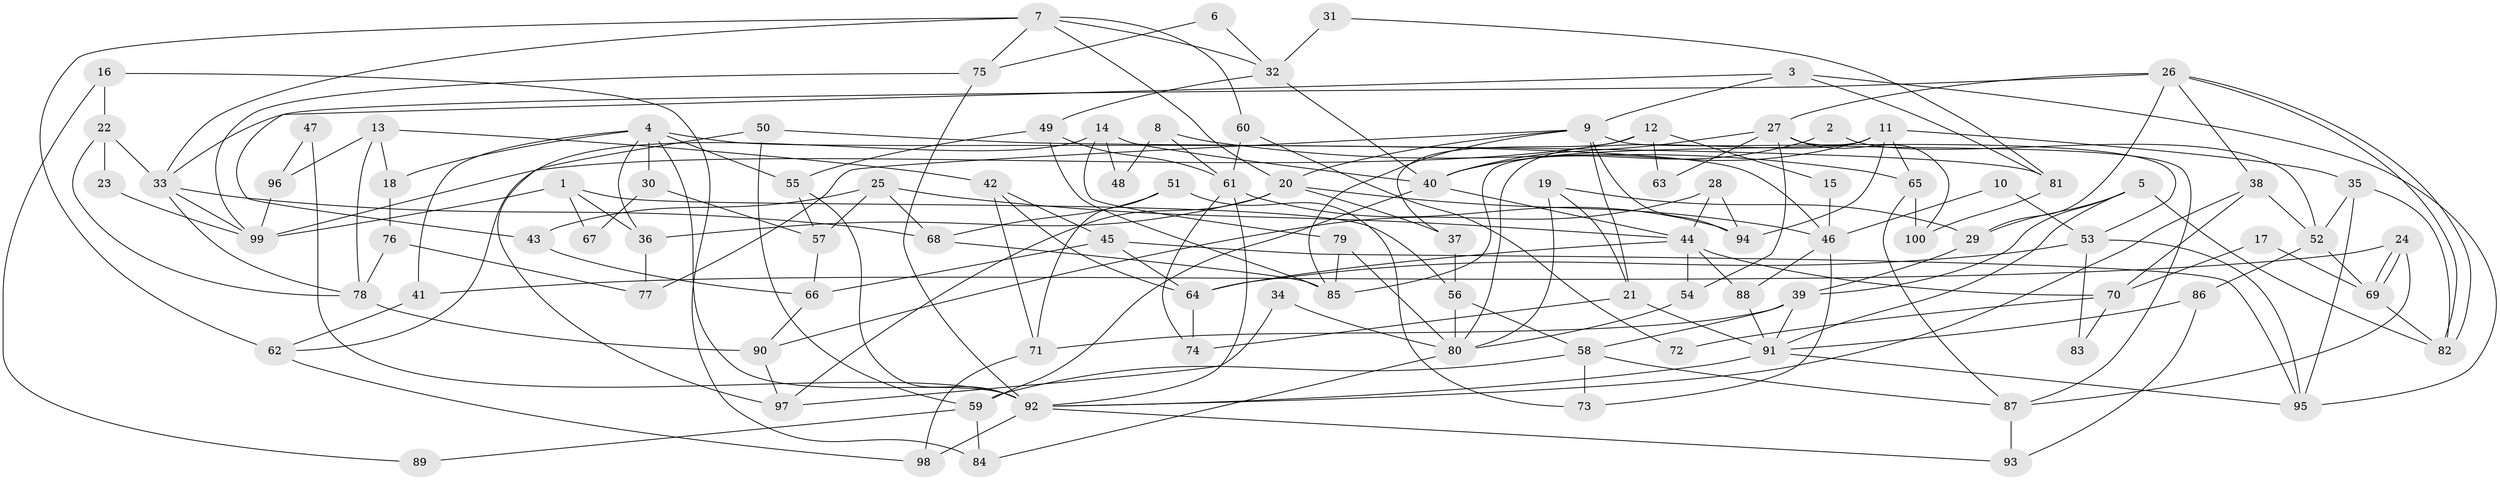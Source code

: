 // Generated by graph-tools (version 1.1) at 2025/38/02/21/25 10:38:59]
// undirected, 100 vertices, 200 edges
graph export_dot {
graph [start="1"]
  node [color=gray90,style=filled];
  1;
  2;
  3;
  4;
  5;
  6;
  7;
  8;
  9;
  10;
  11;
  12;
  13;
  14;
  15;
  16;
  17;
  18;
  19;
  20;
  21;
  22;
  23;
  24;
  25;
  26;
  27;
  28;
  29;
  30;
  31;
  32;
  33;
  34;
  35;
  36;
  37;
  38;
  39;
  40;
  41;
  42;
  43;
  44;
  45;
  46;
  47;
  48;
  49;
  50;
  51;
  52;
  53;
  54;
  55;
  56;
  57;
  58;
  59;
  60;
  61;
  62;
  63;
  64;
  65;
  66;
  67;
  68;
  69;
  70;
  71;
  72;
  73;
  74;
  75;
  76;
  77;
  78;
  79;
  80;
  81;
  82;
  83;
  84;
  85;
  86;
  87;
  88;
  89;
  90;
  91;
  92;
  93;
  94;
  95;
  96;
  97;
  98;
  99;
  100;
  1 -- 56;
  1 -- 36;
  1 -- 67;
  1 -- 99;
  2 -- 52;
  2 -- 40;
  3 -- 81;
  3 -- 95;
  3 -- 9;
  3 -- 43;
  4 -- 55;
  4 -- 92;
  4 -- 18;
  4 -- 30;
  4 -- 36;
  4 -- 41;
  4 -- 46;
  5 -- 82;
  5 -- 29;
  5 -- 39;
  5 -- 91;
  6 -- 75;
  6 -- 32;
  7 -- 62;
  7 -- 33;
  7 -- 20;
  7 -- 32;
  7 -- 60;
  7 -- 75;
  8 -- 61;
  8 -- 65;
  8 -- 48;
  9 -- 53;
  9 -- 20;
  9 -- 21;
  9 -- 77;
  9 -- 85;
  9 -- 94;
  10 -- 46;
  10 -- 53;
  11 -- 35;
  11 -- 40;
  11 -- 65;
  11 -- 80;
  11 -- 85;
  11 -- 94;
  12 -- 37;
  12 -- 99;
  12 -- 15;
  12 -- 63;
  13 -- 42;
  13 -- 78;
  13 -- 18;
  13 -- 96;
  14 -- 79;
  14 -- 40;
  14 -- 48;
  14 -- 62;
  15 -- 46;
  16 -- 22;
  16 -- 84;
  16 -- 89;
  17 -- 70;
  17 -- 69;
  18 -- 76;
  19 -- 29;
  19 -- 21;
  19 -- 80;
  20 -- 36;
  20 -- 37;
  20 -- 46;
  20 -- 97;
  21 -- 91;
  21 -- 74;
  22 -- 78;
  22 -- 33;
  22 -- 23;
  23 -- 99;
  24 -- 41;
  24 -- 69;
  24 -- 69;
  24 -- 87;
  25 -- 68;
  25 -- 44;
  25 -- 43;
  25 -- 57;
  26 -- 27;
  26 -- 82;
  26 -- 82;
  26 -- 29;
  26 -- 33;
  26 -- 38;
  27 -- 54;
  27 -- 87;
  27 -- 40;
  27 -- 63;
  27 -- 100;
  28 -- 94;
  28 -- 44;
  28 -- 90;
  29 -- 39;
  30 -- 57;
  30 -- 67;
  31 -- 81;
  31 -- 32;
  32 -- 49;
  32 -- 40;
  33 -- 99;
  33 -- 68;
  33 -- 78;
  34 -- 80;
  34 -- 97;
  35 -- 95;
  35 -- 52;
  35 -- 82;
  36 -- 77;
  37 -- 56;
  38 -- 52;
  38 -- 70;
  38 -- 92;
  39 -- 91;
  39 -- 58;
  39 -- 71;
  40 -- 44;
  40 -- 59;
  41 -- 62;
  42 -- 64;
  42 -- 45;
  42 -- 71;
  43 -- 66;
  44 -- 88;
  44 -- 54;
  44 -- 64;
  44 -- 70;
  45 -- 66;
  45 -- 64;
  45 -- 95;
  46 -- 73;
  46 -- 88;
  47 -- 92;
  47 -- 96;
  49 -- 61;
  49 -- 85;
  49 -- 55;
  50 -- 59;
  50 -- 97;
  50 -- 81;
  51 -- 68;
  51 -- 71;
  51 -- 73;
  52 -- 69;
  52 -- 86;
  53 -- 64;
  53 -- 95;
  53 -- 83;
  54 -- 80;
  55 -- 57;
  55 -- 92;
  56 -- 80;
  56 -- 58;
  57 -- 66;
  58 -- 73;
  58 -- 59;
  58 -- 87;
  59 -- 84;
  59 -- 89;
  60 -- 61;
  60 -- 72;
  61 -- 92;
  61 -- 94;
  61 -- 74;
  62 -- 98;
  64 -- 74;
  65 -- 87;
  65 -- 100;
  66 -- 90;
  68 -- 85;
  69 -- 82;
  70 -- 72;
  70 -- 83;
  71 -- 98;
  75 -- 92;
  75 -- 99;
  76 -- 77;
  76 -- 78;
  78 -- 90;
  79 -- 85;
  79 -- 80;
  80 -- 84;
  81 -- 100;
  86 -- 91;
  86 -- 93;
  87 -- 93;
  88 -- 91;
  90 -- 97;
  91 -- 92;
  91 -- 95;
  92 -- 93;
  92 -- 98;
  96 -- 99;
}
